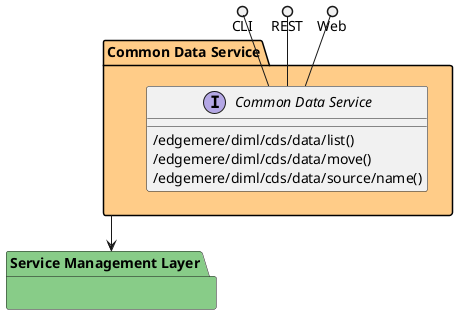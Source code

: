 @startuml


package "Service Management Layer" #88cc88 {
    }


package "Common Data Service" #ffcc88 {

    interface "Common Data Service" as i {
            /edgemere/diml/cds/data/list()
            /edgemere/diml/cds/data/move()
            /edgemere/diml/cds/data/source/name()
    
    }
}

CLI ()-- i
REST ()-- i
Web ()-- i

package "Common Data Service" #ffcc88 {
    
}


    "Common Data Service" --> "Service Management Layer"


@enduml
